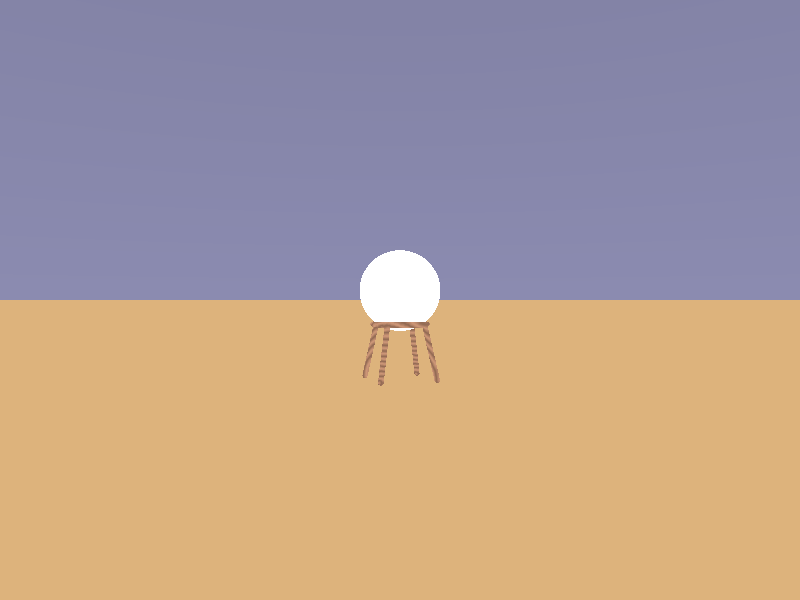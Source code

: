 /* CS360_Gabriel_Brehm */

#include "colors.inc"  
#include "textures.inc" 
#include "glass.inc"

light_source
{
    <900,500,300> 
    White
}     

camera
{
    location <10,3,-20>
    look_at <0,3,0>

} 

sky_sphere 
{
    pigment 
    {
        gradient y
        color_map {
        [0.5  color CornflowerBlue]
        [1.0  color MidnightBlue]
    }
    scale 2
    translate -1
    }
}

plane
{        
    y, 0
    texture {Copper_Metal}
    finish {reflection 0.25}    
}

union //sphere shapes
{ 
    sphere
    {
        <0,0,0> 1.5     
        pigment {Clear}
        finish {F_Glass4}
                
    } 
    
    union
    {
        difference
        { 
            intersection
            {
                sphere
                {
                    <0,0,0>, 1.45
                    texture{Chrome_Metal}
                    finish {reflection 0.5} 
                }             
                
                box
                {
                    <-1,-1,-1>, <1,1,1>
                    texture{Chrome_Metal}
                    finish {reflection 0.5} 
                } 
            }
                
            sphere
            {
                <1,0,0>,  .5
                pigment {Pink_Granite}
                finish {reflection 0.5}
            }
            sphere
            {
                <0,0,1>,  .5
                pigment {Jade}  
                finish {reflection 0.5}
            } 
            sphere
            {
                <-1,0,0>,  .5
                pigment {Blood_Marble}
                finish {reflection 0.5}
            }
            sphere
            {
                <0,0,-1>,  .5
                pigment {Blue_Agate}
                finish {reflection 0.5}
            } 
            sphere
            {
                <0,1,0>,  .5
                pigment {Sapphire_Agate}
                finish {reflection 0.5}
            } 
            sphere
            {
                <0,-1,0>,  .5
                pigment {Red_Marble}
                finish {reflection 0.5}
            }
        }
        scale 0.5 
    } 
    translate <0,3.348995,0>
}
                         
union //stand
{
    torus
    {                            
        1, 0.1  
        pigment{Silver}
        finish {reflection .4}
        translate <0,2,0> 
        texture {DMFDarkOak}    
    } 
    
    cylinder
    {
        <1,2,0>, <1.5,0,0> 0.1  
        pigment{Silver}
        finish {reflection 0.5}
        texture {DMFDarkOak}
    }
    
    sphere
    {
        <1.5,0,0>, 0.1
        pigment{Silver}
        finish {reflection 0.5}
        texture {DMFDarkOak}
    }
     
    cylinder
    {
        <-1,2,0>, <-1.5,0,0> 0.1  
        pigment{Silver}
        finish {reflection 0.5} 
        texture {DMFDarkOak}
    }
    
    sphere
    {
        <-1.5,0,0>, 0.1
        pigment{Silver}
        finish {reflection 0.5}
        texture {DMFDarkOak}
    }
     
    cylinder
    {
        <0,2,1>, <0,0,1.5> 0.1  
        pigment{Silver}
        finish {reflection 0.5}   
        texture {DMFDarkOak}
    }
    
    
    sphere
    {
        <0,0,1.5>, 0.1
        pigment{Silver}
        finish {reflection 0.5}
        texture {DMFDarkOak}
    }
      
    cylinder
    {
        <-0,2,-1>, <0,0,-1.5> 0.1  
        pigment{Silver}
        finish {reflection 0.5}  
        texture {DMFDarkOak}
    }
    
    sphere
    {
        <0,0,-1.5>, 0.1
        pigment{Silver}
        finish {reflection 0.5}
        texture {DMFDarkOak}
    }
    translate <0,0.1,0>
}
